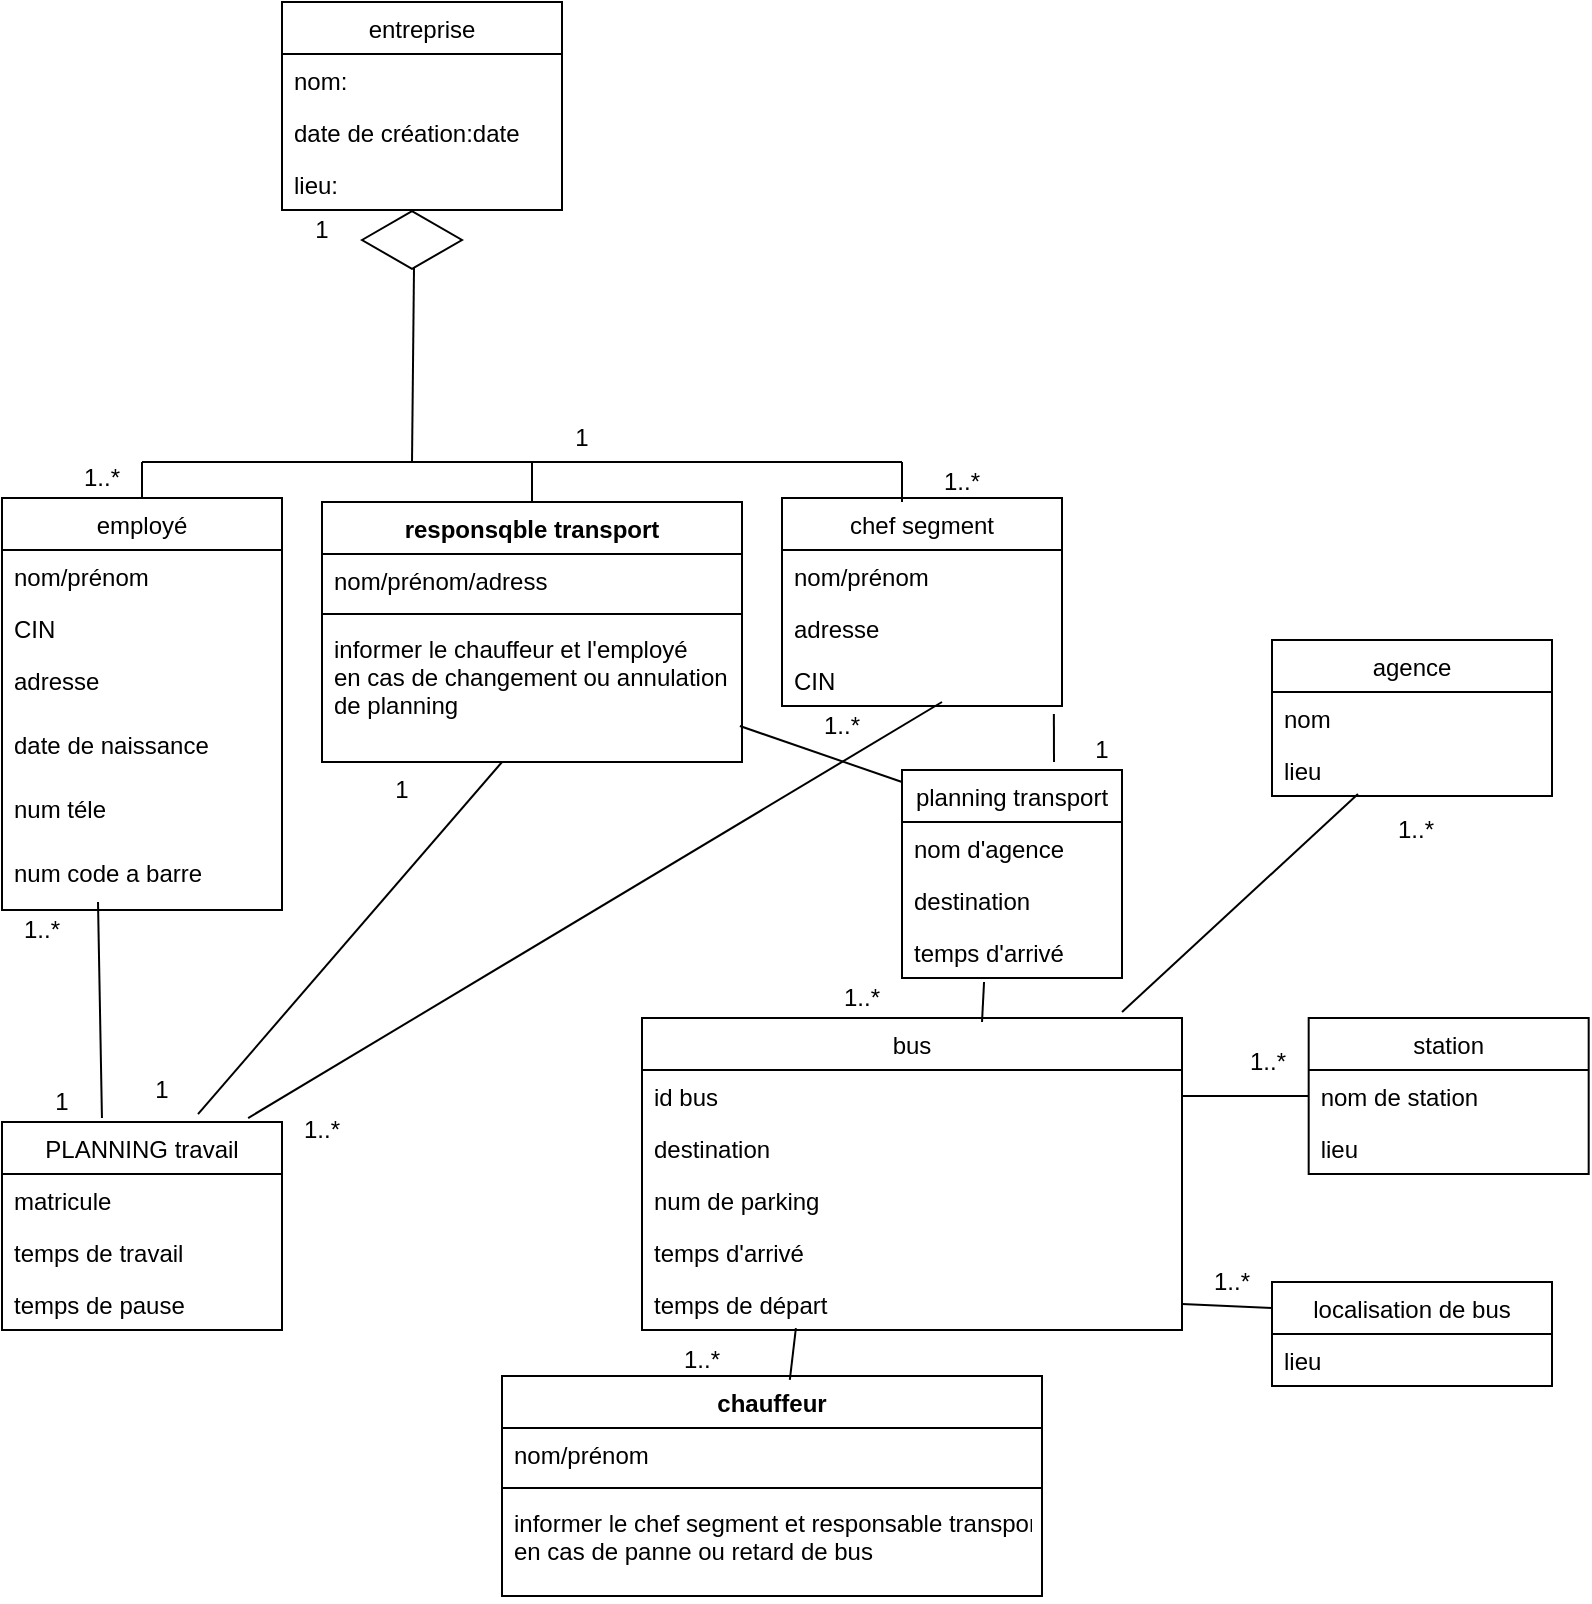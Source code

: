 <mxfile version="14.4.3" type="device"><diagram id="C4_KwmIJMdKVXzJ2Q1Qw" name="Page-1"><mxGraphModel dx="2037" dy="510" grid="1" gridSize="10" guides="1" tooltips="1" connect="1" arrows="1" fold="1" page="1" pageScale="1" pageWidth="1169" pageHeight="827" math="0" shadow="0"><root><mxCell id="0"/><mxCell id="1" parent="0"/><mxCell id="9jhtXURLkKmpFTLUcfb1-15" value="entreprise" style="swimlane;fontStyle=0;childLayout=stackLayout;horizontal=1;startSize=26;fillColor=none;horizontalStack=0;resizeParent=1;resizeParentMax=0;resizeLast=0;collapsible=1;marginBottom=0;" vertex="1" parent="1"><mxGeometry x="90" y="30" width="140" height="104" as="geometry"/></mxCell><mxCell id="9jhtXURLkKmpFTLUcfb1-16" value="nom:" style="text;strokeColor=none;fillColor=none;align=left;verticalAlign=top;spacingLeft=4;spacingRight=4;overflow=hidden;rotatable=0;points=[[0,0.5],[1,0.5]];portConstraint=eastwest;" vertex="1" parent="9jhtXURLkKmpFTLUcfb1-15"><mxGeometry y="26" width="140" height="26" as="geometry"/></mxCell><mxCell id="9jhtXURLkKmpFTLUcfb1-17" value="date de création:date" style="text;strokeColor=none;fillColor=none;align=left;verticalAlign=top;spacingLeft=4;spacingRight=4;overflow=hidden;rotatable=0;points=[[0,0.5],[1,0.5]];portConstraint=eastwest;" vertex="1" parent="9jhtXURLkKmpFTLUcfb1-15"><mxGeometry y="52" width="140" height="26" as="geometry"/></mxCell><mxCell id="9jhtXURLkKmpFTLUcfb1-18" value="lieu:" style="text;strokeColor=none;fillColor=none;align=left;verticalAlign=top;spacingLeft=4;spacingRight=4;overflow=hidden;rotatable=0;points=[[0,0.5],[1,0.5]];portConstraint=eastwest;" vertex="1" parent="9jhtXURLkKmpFTLUcfb1-15"><mxGeometry y="78" width="140" height="26" as="geometry"/></mxCell><mxCell id="9jhtXURLkKmpFTLUcfb1-19" value="" style="html=1;whiteSpace=wrap;aspect=fixed;shape=isoRectangle;" vertex="1" parent="1"><mxGeometry x="130" y="134" width="50" height="30" as="geometry"/></mxCell><mxCell id="9jhtXURLkKmpFTLUcfb1-23" value="" style="endArrow=none;html=1;" edge="1" parent="1"><mxGeometry width="50" height="50" relative="1" as="geometry"><mxPoint x="20" y="260" as="sourcePoint"/><mxPoint x="250" y="260" as="targetPoint"/></mxGeometry></mxCell><mxCell id="9jhtXURLkKmpFTLUcfb1-25" value="" style="endArrow=none;html=1;exitX=0.52;exitY=0.967;exitDx=0;exitDy=0;exitPerimeter=0;" edge="1" parent="1" source="9jhtXURLkKmpFTLUcfb1-19"><mxGeometry width="50" height="50" relative="1" as="geometry"><mxPoint x="155" y="170" as="sourcePoint"/><mxPoint x="155" y="260" as="targetPoint"/></mxGeometry></mxCell><mxCell id="9jhtXURLkKmpFTLUcfb1-28" value="" style="endArrow=none;html=1;" edge="1" parent="1" source="9jhtXURLkKmpFTLUcfb1-32"><mxGeometry width="50" height="50" relative="1" as="geometry"><mxPoint x="20" y="330" as="sourcePoint"/><mxPoint x="20" y="260" as="targetPoint"/></mxGeometry></mxCell><mxCell id="9jhtXURLkKmpFTLUcfb1-32" value="employé" style="swimlane;fontStyle=0;childLayout=stackLayout;horizontal=1;startSize=26;fillColor=none;horizontalStack=0;resizeParent=1;resizeParentMax=0;resizeLast=0;collapsible=1;marginBottom=0;" vertex="1" parent="1"><mxGeometry x="-50" y="278" width="140" height="206" as="geometry"/></mxCell><mxCell id="9jhtXURLkKmpFTLUcfb1-33" value="nom/prénom" style="text;strokeColor=none;fillColor=none;align=left;verticalAlign=top;spacingLeft=4;spacingRight=4;overflow=hidden;rotatable=0;points=[[0,0.5],[1,0.5]];portConstraint=eastwest;" vertex="1" parent="9jhtXURLkKmpFTLUcfb1-32"><mxGeometry y="26" width="140" height="26" as="geometry"/></mxCell><mxCell id="9jhtXURLkKmpFTLUcfb1-34" value="CIN" style="text;strokeColor=none;fillColor=none;align=left;verticalAlign=top;spacingLeft=4;spacingRight=4;overflow=hidden;rotatable=0;points=[[0,0.5],[1,0.5]];portConstraint=eastwest;" vertex="1" parent="9jhtXURLkKmpFTLUcfb1-32"><mxGeometry y="52" width="140" height="26" as="geometry"/></mxCell><mxCell id="9jhtXURLkKmpFTLUcfb1-35" value="adresse" style="text;strokeColor=none;fillColor=none;align=left;verticalAlign=top;spacingLeft=4;spacingRight=4;overflow=hidden;rotatable=0;points=[[0,0.5],[1,0.5]];portConstraint=eastwest;" vertex="1" parent="9jhtXURLkKmpFTLUcfb1-32"><mxGeometry y="78" width="140" height="32" as="geometry"/></mxCell><mxCell id="9jhtXURLkKmpFTLUcfb1-46" value="date de naissance" style="text;strokeColor=none;fillColor=none;align=left;verticalAlign=top;spacingLeft=4;spacingRight=4;overflow=hidden;rotatable=0;points=[[0,0.5],[1,0.5]];portConstraint=eastwest;" vertex="1" parent="9jhtXURLkKmpFTLUcfb1-32"><mxGeometry y="110" width="140" height="32" as="geometry"/></mxCell><mxCell id="9jhtXURLkKmpFTLUcfb1-47" value="num téle" style="text;strokeColor=none;fillColor=none;align=left;verticalAlign=top;spacingLeft=4;spacingRight=4;overflow=hidden;rotatable=0;points=[[0,0.5],[1,0.5]];portConstraint=eastwest;" vertex="1" parent="9jhtXURLkKmpFTLUcfb1-32"><mxGeometry y="142" width="140" height="32" as="geometry"/></mxCell><mxCell id="9jhtXURLkKmpFTLUcfb1-48" value="num code a barre" style="text;strokeColor=none;fillColor=none;align=left;verticalAlign=top;spacingLeft=4;spacingRight=4;overflow=hidden;rotatable=0;points=[[0,0.5],[1,0.5]];portConstraint=eastwest;" vertex="1" parent="9jhtXURLkKmpFTLUcfb1-32"><mxGeometry y="174" width="140" height="32" as="geometry"/></mxCell><mxCell id="9jhtXURLkKmpFTLUcfb1-73" value="responsqble transport" style="swimlane;fontStyle=1;align=center;verticalAlign=top;childLayout=stackLayout;horizontal=1;startSize=26;horizontalStack=0;resizeParent=1;resizeParentMax=0;resizeLast=0;collapsible=1;marginBottom=0;" vertex="1" parent="1"><mxGeometry x="110" y="280" width="210" height="130" as="geometry"/></mxCell><mxCell id="9jhtXURLkKmpFTLUcfb1-74" value="nom/prénom/adress" style="text;strokeColor=none;fillColor=none;align=left;verticalAlign=top;spacingLeft=4;spacingRight=4;overflow=hidden;rotatable=0;points=[[0,0.5],[1,0.5]];portConstraint=eastwest;" vertex="1" parent="9jhtXURLkKmpFTLUcfb1-73"><mxGeometry y="26" width="210" height="26" as="geometry"/></mxCell><mxCell id="9jhtXURLkKmpFTLUcfb1-75" value="" style="line;strokeWidth=1;fillColor=none;align=left;verticalAlign=middle;spacingTop=-1;spacingLeft=3;spacingRight=3;rotatable=0;labelPosition=right;points=[];portConstraint=eastwest;" vertex="1" parent="9jhtXURLkKmpFTLUcfb1-73"><mxGeometry y="52" width="210" height="8" as="geometry"/></mxCell><mxCell id="9jhtXURLkKmpFTLUcfb1-76" value="informer le chauffeur et l'employé &#10;en cas de changement ou annulation&#10;de planning" style="text;strokeColor=none;fillColor=none;align=left;verticalAlign=top;spacingLeft=4;spacingRight=4;overflow=hidden;rotatable=0;points=[[0,0.5],[1,0.5]];portConstraint=eastwest;" vertex="1" parent="9jhtXURLkKmpFTLUcfb1-73"><mxGeometry y="60" width="210" height="70" as="geometry"/></mxCell><mxCell id="9jhtXURLkKmpFTLUcfb1-83" value="chef segment" style="swimlane;fontStyle=0;childLayout=stackLayout;horizontal=1;startSize=26;fillColor=none;horizontalStack=0;resizeParent=1;resizeParentMax=0;resizeLast=0;collapsible=1;marginBottom=0;" vertex="1" parent="1"><mxGeometry x="340" y="278" width="140" height="104" as="geometry"/></mxCell><mxCell id="9jhtXURLkKmpFTLUcfb1-84" value="nom/prénom" style="text;strokeColor=none;fillColor=none;align=left;verticalAlign=top;spacingLeft=4;spacingRight=4;overflow=hidden;rotatable=0;points=[[0,0.5],[1,0.5]];portConstraint=eastwest;" vertex="1" parent="9jhtXURLkKmpFTLUcfb1-83"><mxGeometry y="26" width="140" height="26" as="geometry"/></mxCell><mxCell id="9jhtXURLkKmpFTLUcfb1-85" value="adresse" style="text;strokeColor=none;fillColor=none;align=left;verticalAlign=top;spacingLeft=4;spacingRight=4;overflow=hidden;rotatable=0;points=[[0,0.5],[1,0.5]];portConstraint=eastwest;" vertex="1" parent="9jhtXURLkKmpFTLUcfb1-83"><mxGeometry y="52" width="140" height="26" as="geometry"/></mxCell><mxCell id="9jhtXURLkKmpFTLUcfb1-143" value="" style="endArrow=none;html=1;entryX=0.971;entryY=1.154;entryDx=0;entryDy=0;entryPerimeter=0;" edge="1" parent="9jhtXURLkKmpFTLUcfb1-83" target="9jhtXURLkKmpFTLUcfb1-86"><mxGeometry width="50" height="50" relative="1" as="geometry"><mxPoint x="136" y="132" as="sourcePoint"/><mxPoint x="180" y="82" as="targetPoint"/></mxGeometry></mxCell><mxCell id="9jhtXURLkKmpFTLUcfb1-86" value="CIN" style="text;strokeColor=none;fillColor=none;align=left;verticalAlign=top;spacingLeft=4;spacingRight=4;overflow=hidden;rotatable=0;points=[[0,0.5],[1,0.5]];portConstraint=eastwest;" vertex="1" parent="9jhtXURLkKmpFTLUcfb1-83"><mxGeometry y="78" width="140" height="26" as="geometry"/></mxCell><mxCell id="9jhtXURLkKmpFTLUcfb1-87" value="" style="endArrow=none;html=1;" edge="1" parent="1"><mxGeometry width="50" height="50" relative="1" as="geometry"><mxPoint x="250" y="260" as="sourcePoint"/><mxPoint x="330" y="260" as="targetPoint"/></mxGeometry></mxCell><mxCell id="9jhtXURLkKmpFTLUcfb1-88" value="" style="endArrow=none;html=1;" edge="1" parent="1"><mxGeometry width="50" height="50" relative="1" as="geometry"><mxPoint x="330" y="260" as="sourcePoint"/><mxPoint x="400" y="260" as="targetPoint"/></mxGeometry></mxCell><mxCell id="9jhtXURLkKmpFTLUcfb1-89" value="" style="endArrow=none;html=1;" edge="1" parent="1"><mxGeometry width="50" height="50" relative="1" as="geometry"><mxPoint x="400" y="280" as="sourcePoint"/><mxPoint x="400" y="260" as="targetPoint"/><Array as="points"/></mxGeometry></mxCell><mxCell id="9jhtXURLkKmpFTLUcfb1-90" value="" style="endArrow=none;html=1;exitX=0.5;exitY=0;exitDx=0;exitDy=0;" edge="1" parent="1" source="9jhtXURLkKmpFTLUcfb1-73"><mxGeometry width="50" height="50" relative="1" as="geometry"><mxPoint x="190" y="280" as="sourcePoint"/><mxPoint x="215" y="260" as="targetPoint"/></mxGeometry></mxCell><mxCell id="9jhtXURLkKmpFTLUcfb1-91" value="PLANNING travail" style="swimlane;fontStyle=0;childLayout=stackLayout;horizontal=1;startSize=26;fillColor=none;horizontalStack=0;resizeParent=1;resizeParentMax=0;resizeLast=0;collapsible=1;marginBottom=0;" vertex="1" parent="1"><mxGeometry x="-50" y="590" width="140" height="104" as="geometry"/></mxCell><mxCell id="9jhtXURLkKmpFTLUcfb1-92" value="matricule" style="text;strokeColor=none;fillColor=none;align=left;verticalAlign=top;spacingLeft=4;spacingRight=4;overflow=hidden;rotatable=0;points=[[0,0.5],[1,0.5]];portConstraint=eastwest;" vertex="1" parent="9jhtXURLkKmpFTLUcfb1-91"><mxGeometry y="26" width="140" height="26" as="geometry"/></mxCell><mxCell id="9jhtXURLkKmpFTLUcfb1-93" value="temps de travail" style="text;strokeColor=none;fillColor=none;align=left;verticalAlign=top;spacingLeft=4;spacingRight=4;overflow=hidden;rotatable=0;points=[[0,0.5],[1,0.5]];portConstraint=eastwest;" vertex="1" parent="9jhtXURLkKmpFTLUcfb1-91"><mxGeometry y="52" width="140" height="26" as="geometry"/></mxCell><mxCell id="9jhtXURLkKmpFTLUcfb1-94" value="temps de pause" style="text;strokeColor=none;fillColor=none;align=left;verticalAlign=top;spacingLeft=4;spacingRight=4;overflow=hidden;rotatable=0;points=[[0,0.5],[1,0.5]];portConstraint=eastwest;" vertex="1" parent="9jhtXURLkKmpFTLUcfb1-91"><mxGeometry y="78" width="140" height="26" as="geometry"/></mxCell><mxCell id="9jhtXURLkKmpFTLUcfb1-95" value="bus" style="swimlane;fontStyle=0;childLayout=stackLayout;horizontal=1;startSize=26;fillColor=none;horizontalStack=0;resizeParent=1;resizeParentMax=0;resizeLast=0;collapsible=1;marginBottom=0;" vertex="1" parent="1"><mxGeometry x="270" y="538" width="270" height="156" as="geometry"/></mxCell><mxCell id="9jhtXURLkKmpFTLUcfb1-96" value="id bus" style="text;strokeColor=none;fillColor=none;align=left;verticalAlign=top;spacingLeft=4;spacingRight=4;overflow=hidden;rotatable=0;points=[[0,0.5],[1,0.5]];portConstraint=eastwest;" vertex="1" parent="9jhtXURLkKmpFTLUcfb1-95"><mxGeometry y="26" width="270" height="26" as="geometry"/></mxCell><mxCell id="9jhtXURLkKmpFTLUcfb1-97" value="destination" style="text;strokeColor=none;fillColor=none;align=left;verticalAlign=top;spacingLeft=4;spacingRight=4;overflow=hidden;rotatable=0;points=[[0,0.5],[1,0.5]];portConstraint=eastwest;" vertex="1" parent="9jhtXURLkKmpFTLUcfb1-95"><mxGeometry y="52" width="270" height="26" as="geometry"/></mxCell><mxCell id="9jhtXURLkKmpFTLUcfb1-98" value="num de parking" style="text;strokeColor=none;fillColor=none;align=left;verticalAlign=top;spacingLeft=4;spacingRight=4;overflow=hidden;rotatable=0;points=[[0,0.5],[1,0.5]];portConstraint=eastwest;" vertex="1" parent="9jhtXURLkKmpFTLUcfb1-95"><mxGeometry y="78" width="270" height="26" as="geometry"/></mxCell><mxCell id="9jhtXURLkKmpFTLUcfb1-99" value="temps d'arrivé" style="text;strokeColor=none;fillColor=none;align=left;verticalAlign=top;spacingLeft=4;spacingRight=4;overflow=hidden;rotatable=0;points=[[0,0.5],[1,0.5]];portConstraint=eastwest;" vertex="1" parent="9jhtXURLkKmpFTLUcfb1-95"><mxGeometry y="104" width="270" height="26" as="geometry"/></mxCell><mxCell id="9jhtXURLkKmpFTLUcfb1-100" value="temps de départ" style="text;strokeColor=none;fillColor=none;align=left;verticalAlign=top;spacingLeft=4;spacingRight=4;overflow=hidden;rotatable=0;points=[[0,0.5],[1,0.5]];portConstraint=eastwest;" vertex="1" parent="9jhtXURLkKmpFTLUcfb1-95"><mxGeometry y="130" width="270" height="26" as="geometry"/></mxCell><mxCell id="9jhtXURLkKmpFTLUcfb1-101" value="agence" style="swimlane;fontStyle=0;childLayout=stackLayout;horizontal=1;startSize=26;fillColor=none;horizontalStack=0;resizeParent=1;resizeParentMax=0;resizeLast=0;collapsible=1;marginBottom=0;" vertex="1" parent="1"><mxGeometry x="585" y="349" width="140" height="78" as="geometry"/></mxCell><mxCell id="9jhtXURLkKmpFTLUcfb1-102" value="nom" style="text;strokeColor=none;fillColor=none;align=left;verticalAlign=top;spacingLeft=4;spacingRight=4;overflow=hidden;rotatable=0;points=[[0,0.5],[1,0.5]];portConstraint=eastwest;" vertex="1" parent="9jhtXURLkKmpFTLUcfb1-101"><mxGeometry y="26" width="140" height="26" as="geometry"/></mxCell><mxCell id="9jhtXURLkKmpFTLUcfb1-103" value="lieu" style="text;strokeColor=none;fillColor=none;align=left;verticalAlign=top;spacingLeft=4;spacingRight=4;overflow=hidden;rotatable=0;points=[[0,0.5],[1,0.5]];portConstraint=eastwest;" vertex="1" parent="9jhtXURLkKmpFTLUcfb1-101"><mxGeometry y="52" width="140" height="26" as="geometry"/></mxCell><mxCell id="9jhtXURLkKmpFTLUcfb1-105" value="station" style="swimlane;fontStyle=0;childLayout=stackLayout;horizontal=1;startSize=26;fillColor=none;horizontalStack=0;resizeParent=1;resizeParentMax=0;resizeLast=0;collapsible=1;marginBottom=0;" vertex="1" parent="1"><mxGeometry x="603.34" y="538" width="140" height="78" as="geometry"/></mxCell><mxCell id="9jhtXURLkKmpFTLUcfb1-106" value="nom de station" style="text;strokeColor=none;fillColor=none;align=left;verticalAlign=top;spacingLeft=4;spacingRight=4;overflow=hidden;rotatable=0;points=[[0,0.5],[1,0.5]];portConstraint=eastwest;" vertex="1" parent="9jhtXURLkKmpFTLUcfb1-105"><mxGeometry y="26" width="140" height="26" as="geometry"/></mxCell><mxCell id="9jhtXURLkKmpFTLUcfb1-107" value="lieu" style="text;strokeColor=none;fillColor=none;align=left;verticalAlign=top;spacingLeft=4;spacingRight=4;overflow=hidden;rotatable=0;points=[[0,0.5],[1,0.5]];portConstraint=eastwest;" vertex="1" parent="9jhtXURLkKmpFTLUcfb1-105"><mxGeometry y="52" width="140" height="26" as="geometry"/></mxCell><mxCell id="9jhtXURLkKmpFTLUcfb1-109" value="localisation de bus" style="swimlane;fontStyle=0;childLayout=stackLayout;horizontal=1;startSize=26;fillColor=none;horizontalStack=0;resizeParent=1;resizeParentMax=0;resizeLast=0;collapsible=1;marginBottom=0;" vertex="1" parent="1"><mxGeometry x="585" y="670" width="140" height="52" as="geometry"/></mxCell><mxCell id="9jhtXURLkKmpFTLUcfb1-110" value="lieu" style="text;strokeColor=none;fillColor=none;align=left;verticalAlign=top;spacingLeft=4;spacingRight=4;overflow=hidden;rotatable=0;points=[[0,0.5],[1,0.5]];portConstraint=eastwest;" vertex="1" parent="9jhtXURLkKmpFTLUcfb1-109"><mxGeometry y="26" width="140" height="26" as="geometry"/></mxCell><mxCell id="9jhtXURLkKmpFTLUcfb1-117" value="chauffeur" style="swimlane;fontStyle=1;align=center;verticalAlign=top;childLayout=stackLayout;horizontal=1;startSize=26;horizontalStack=0;resizeParent=1;resizeParentMax=0;resizeLast=0;collapsible=1;marginBottom=0;" vertex="1" parent="1"><mxGeometry x="200" y="717" width="270" height="110" as="geometry"/></mxCell><mxCell id="9jhtXURLkKmpFTLUcfb1-118" value="nom/prénom&#10;" style="text;strokeColor=none;fillColor=none;align=left;verticalAlign=top;spacingLeft=4;spacingRight=4;overflow=hidden;rotatable=0;points=[[0,0.5],[1,0.5]];portConstraint=eastwest;" vertex="1" parent="9jhtXURLkKmpFTLUcfb1-117"><mxGeometry y="26" width="270" height="26" as="geometry"/></mxCell><mxCell id="9jhtXURLkKmpFTLUcfb1-119" value="" style="line;strokeWidth=1;fillColor=none;align=left;verticalAlign=middle;spacingTop=-1;spacingLeft=3;spacingRight=3;rotatable=0;labelPosition=right;points=[];portConstraint=eastwest;" vertex="1" parent="9jhtXURLkKmpFTLUcfb1-117"><mxGeometry y="52" width="270" height="8" as="geometry"/></mxCell><mxCell id="9jhtXURLkKmpFTLUcfb1-120" value="informer le chef segment et responsable transport&#10;en cas de panne ou retard de bus" style="text;strokeColor=none;fillColor=none;align=left;verticalAlign=top;spacingLeft=4;spacingRight=4;overflow=hidden;rotatable=0;points=[[0,0.5],[1,0.5]];portConstraint=eastwest;" vertex="1" parent="9jhtXURLkKmpFTLUcfb1-117"><mxGeometry y="60" width="270" height="50" as="geometry"/></mxCell><mxCell id="9jhtXURLkKmpFTLUcfb1-126" value="" style="endArrow=none;html=1;exitX=0.357;exitY=-0.019;exitDx=0;exitDy=0;exitPerimeter=0;" edge="1" parent="1" source="9jhtXURLkKmpFTLUcfb1-91"><mxGeometry width="50" height="50" relative="1" as="geometry"><mxPoint x="-10" y="590" as="sourcePoint"/><mxPoint x="-2" y="480" as="targetPoint"/></mxGeometry></mxCell><mxCell id="9jhtXURLkKmpFTLUcfb1-127" value="" style="endArrow=none;html=1;exitX=0.7;exitY=-0.038;exitDx=0;exitDy=0;exitPerimeter=0;" edge="1" parent="1" source="9jhtXURLkKmpFTLUcfb1-91"><mxGeometry width="50" height="50" relative="1" as="geometry"><mxPoint x="150" y="460" as="sourcePoint"/><mxPoint x="200" y="410" as="targetPoint"/></mxGeometry></mxCell><mxCell id="9jhtXURLkKmpFTLUcfb1-128" value="" style="endArrow=none;html=1;exitX=0.879;exitY=-0.019;exitDx=0;exitDy=0;exitPerimeter=0;" edge="1" parent="1" source="9jhtXURLkKmpFTLUcfb1-91"><mxGeometry width="50" height="50" relative="1" as="geometry"><mxPoint x="370" y="430" as="sourcePoint"/><mxPoint x="420" y="380" as="targetPoint"/></mxGeometry></mxCell><mxCell id="9jhtXURLkKmpFTLUcfb1-130" value="" style="endArrow=none;html=1;exitX=1;exitY=0.5;exitDx=0;exitDy=0;entryX=0;entryY=0.25;entryDx=0;entryDy=0;" edge="1" parent="1" source="9jhtXURLkKmpFTLUcfb1-100" target="9jhtXURLkKmpFTLUcfb1-109"><mxGeometry width="50" height="50" relative="1" as="geometry"><mxPoint x="510" y="690" as="sourcePoint"/><mxPoint x="560" y="640" as="targetPoint"/></mxGeometry></mxCell><mxCell id="9jhtXURLkKmpFTLUcfb1-131" value="" style="endArrow=none;html=1;entryX=0;entryY=0.5;entryDx=0;entryDy=0;exitX=1;exitY=0.5;exitDx=0;exitDy=0;" edge="1" parent="1" source="9jhtXURLkKmpFTLUcfb1-96" target="9jhtXURLkKmpFTLUcfb1-106"><mxGeometry width="50" height="50" relative="1" as="geometry"><mxPoint x="550" y="577" as="sourcePoint"/><mxPoint x="600" y="510" as="targetPoint"/></mxGeometry></mxCell><mxCell id="9jhtXURLkKmpFTLUcfb1-135" value="" style="endArrow=none;html=1;exitX=0.889;exitY=-0.019;exitDx=0;exitDy=0;exitPerimeter=0;entryX=0.307;entryY=0.962;entryDx=0;entryDy=0;entryPerimeter=0;" edge="1" parent="1" source="9jhtXURLkKmpFTLUcfb1-95" target="9jhtXURLkKmpFTLUcfb1-103"><mxGeometry width="50" height="50" relative="1" as="geometry"><mxPoint x="480" y="500" as="sourcePoint"/><mxPoint x="620" y="470" as="targetPoint"/></mxGeometry></mxCell><mxCell id="9jhtXURLkKmpFTLUcfb1-137" value="planning transport" style="swimlane;fontStyle=0;childLayout=stackLayout;horizontal=1;startSize=26;fillColor=none;horizontalStack=0;resizeParent=1;resizeParentMax=0;resizeLast=0;collapsible=1;marginBottom=0;" vertex="1" parent="1"><mxGeometry x="400" y="414" width="110" height="104" as="geometry"><mxRectangle x="400" y="414" width="130" height="26" as="alternateBounds"/></mxGeometry></mxCell><mxCell id="9jhtXURLkKmpFTLUcfb1-138" value="nom d'agence" style="text;strokeColor=none;fillColor=none;align=left;verticalAlign=top;spacingLeft=4;spacingRight=4;overflow=hidden;rotatable=0;points=[[0,0.5],[1,0.5]];portConstraint=eastwest;" vertex="1" parent="9jhtXURLkKmpFTLUcfb1-137"><mxGeometry y="26" width="110" height="26" as="geometry"/></mxCell><mxCell id="9jhtXURLkKmpFTLUcfb1-139" value="destination" style="text;strokeColor=none;fillColor=none;align=left;verticalAlign=top;spacingLeft=4;spacingRight=4;overflow=hidden;rotatable=0;points=[[0,0.5],[1,0.5]];portConstraint=eastwest;" vertex="1" parent="9jhtXURLkKmpFTLUcfb1-137"><mxGeometry y="52" width="110" height="26" as="geometry"/></mxCell><mxCell id="9jhtXURLkKmpFTLUcfb1-142" value="" style="endArrow=none;html=1;entryX=0.373;entryY=1.077;entryDx=0;entryDy=0;entryPerimeter=0;" edge="1" parent="9jhtXURLkKmpFTLUcfb1-137" target="9jhtXURLkKmpFTLUcfb1-140"><mxGeometry width="50" height="50" relative="1" as="geometry"><mxPoint x="40" y="126" as="sourcePoint"/><mxPoint x="90" y="76" as="targetPoint"/></mxGeometry></mxCell><mxCell id="9jhtXURLkKmpFTLUcfb1-140" value="temps d'arrivé" style="text;strokeColor=none;fillColor=none;align=left;verticalAlign=top;spacingLeft=4;spacingRight=4;overflow=hidden;rotatable=0;points=[[0,0.5],[1,0.5]];portConstraint=eastwest;" vertex="1" parent="9jhtXURLkKmpFTLUcfb1-137"><mxGeometry y="78" width="110" height="26" as="geometry"/></mxCell><mxCell id="9jhtXURLkKmpFTLUcfb1-141" value="" style="endArrow=none;html=1;entryX=0.285;entryY=0.962;entryDx=0;entryDy=0;entryPerimeter=0;exitX=0.533;exitY=0.018;exitDx=0;exitDy=0;exitPerimeter=0;" edge="1" parent="1" source="9jhtXURLkKmpFTLUcfb1-117" target="9jhtXURLkKmpFTLUcfb1-100"><mxGeometry width="50" height="50" relative="1" as="geometry"><mxPoint x="340" y="720" as="sourcePoint"/><mxPoint x="390" y="670" as="targetPoint"/></mxGeometry></mxCell><mxCell id="9jhtXURLkKmpFTLUcfb1-144" value="" style="endArrow=none;html=1;exitX=0.995;exitY=0.743;exitDx=0;exitDy=0;exitPerimeter=0;" edge="1" parent="1" source="9jhtXURLkKmpFTLUcfb1-76"><mxGeometry width="50" height="50" relative="1" as="geometry"><mxPoint x="350" y="470" as="sourcePoint"/><mxPoint x="400" y="420" as="targetPoint"/></mxGeometry></mxCell><mxCell id="9jhtXURLkKmpFTLUcfb1-145" value="1" style="text;html=1;strokeColor=none;fillColor=none;align=center;verticalAlign=middle;whiteSpace=wrap;rounded=0;" vertex="1" parent="1"><mxGeometry x="-40" y="570" width="40" height="20" as="geometry"/></mxCell><mxCell id="9jhtXURLkKmpFTLUcfb1-146" value="1..*" style="text;html=1;strokeColor=none;fillColor=none;align=center;verticalAlign=middle;whiteSpace=wrap;rounded=0;" vertex="1" parent="1"><mxGeometry x="-50" y="484" width="40" height="20" as="geometry"/></mxCell><mxCell id="9jhtXURLkKmpFTLUcfb1-147" value="1" style="text;html=1;strokeColor=none;fillColor=none;align=center;verticalAlign=middle;whiteSpace=wrap;rounded=0;" vertex="1" parent="1"><mxGeometry x="130" y="414" width="40" height="20" as="geometry"/></mxCell><mxCell id="9jhtXURLkKmpFTLUcfb1-149" value="1..*" style="text;html=1;strokeColor=none;fillColor=none;align=center;verticalAlign=middle;whiteSpace=wrap;rounded=0;" vertex="1" parent="1"><mxGeometry x="350" y="382" width="40" height="20" as="geometry"/></mxCell><mxCell id="9jhtXURLkKmpFTLUcfb1-150" value="1" style="text;html=1;strokeColor=none;fillColor=none;align=center;verticalAlign=middle;whiteSpace=wrap;rounded=0;" vertex="1" parent="1"><mxGeometry x="10" y="564" width="40" height="20" as="geometry"/></mxCell><mxCell id="9jhtXURLkKmpFTLUcfb1-151" value="1..*" style="text;html=1;strokeColor=none;fillColor=none;align=center;verticalAlign=middle;whiteSpace=wrap;rounded=0;" vertex="1" parent="1"><mxGeometry x="90" y="584" width="40" height="20" as="geometry"/></mxCell><mxCell id="9jhtXURLkKmpFTLUcfb1-152" value="1..*" style="text;html=1;strokeColor=none;fillColor=none;align=center;verticalAlign=middle;whiteSpace=wrap;rounded=0;" vertex="1" parent="1"><mxGeometry x="637" y="434" width="40" height="20" as="geometry"/></mxCell><mxCell id="9jhtXURLkKmpFTLUcfb1-153" value="1..*" style="text;html=1;strokeColor=none;fillColor=none;align=center;verticalAlign=middle;whiteSpace=wrap;rounded=0;" vertex="1" parent="1"><mxGeometry x="360" y="518" width="40" height="20" as="geometry"/></mxCell><mxCell id="9jhtXURLkKmpFTLUcfb1-154" value="1" style="text;html=1;strokeColor=none;fillColor=none;align=center;verticalAlign=middle;whiteSpace=wrap;rounded=0;" vertex="1" parent="1"><mxGeometry x="480" y="394" width="40" height="20" as="geometry"/></mxCell><mxCell id="9jhtXURLkKmpFTLUcfb1-155" value="1..*" style="text;html=1;strokeColor=none;fillColor=none;align=center;verticalAlign=middle;whiteSpace=wrap;rounded=0;" vertex="1" parent="1"><mxGeometry x="280" y="699" width="40" height="20" as="geometry"/></mxCell><mxCell id="9jhtXURLkKmpFTLUcfb1-156" value="1..*" style="text;html=1;strokeColor=none;fillColor=none;align=center;verticalAlign=middle;whiteSpace=wrap;rounded=0;" vertex="1" parent="1"><mxGeometry x="545" y="660" width="40" height="20" as="geometry"/></mxCell><mxCell id="9jhtXURLkKmpFTLUcfb1-157" value="1..*" style="text;html=1;strokeColor=none;fillColor=none;align=center;verticalAlign=middle;whiteSpace=wrap;rounded=0;" vertex="1" parent="1"><mxGeometry x="563" y="550" width="40" height="20" as="geometry"/></mxCell><mxCell id="9jhtXURLkKmpFTLUcfb1-158" value="1" style="text;html=1;strokeColor=none;fillColor=none;align=center;verticalAlign=middle;whiteSpace=wrap;rounded=0;" vertex="1" parent="1"><mxGeometry x="90" y="134" width="40" height="20" as="geometry"/></mxCell><mxCell id="9jhtXURLkKmpFTLUcfb1-159" value="1..*" style="text;html=1;strokeColor=none;fillColor=none;align=center;verticalAlign=middle;whiteSpace=wrap;rounded=0;" vertex="1" parent="1"><mxGeometry x="-20" y="258" width="40" height="20" as="geometry"/></mxCell><mxCell id="9jhtXURLkKmpFTLUcfb1-160" value="1" style="text;html=1;strokeColor=none;fillColor=none;align=center;verticalAlign=middle;whiteSpace=wrap;rounded=0;" vertex="1" parent="1"><mxGeometry x="220" y="238" width="40" height="20" as="geometry"/></mxCell><mxCell id="9jhtXURLkKmpFTLUcfb1-161" value="1..*" style="text;html=1;strokeColor=none;fillColor=none;align=center;verticalAlign=middle;whiteSpace=wrap;rounded=0;" vertex="1" parent="1"><mxGeometry x="410" y="260" width="40" height="20" as="geometry"/></mxCell></root></mxGraphModel></diagram></mxfile>